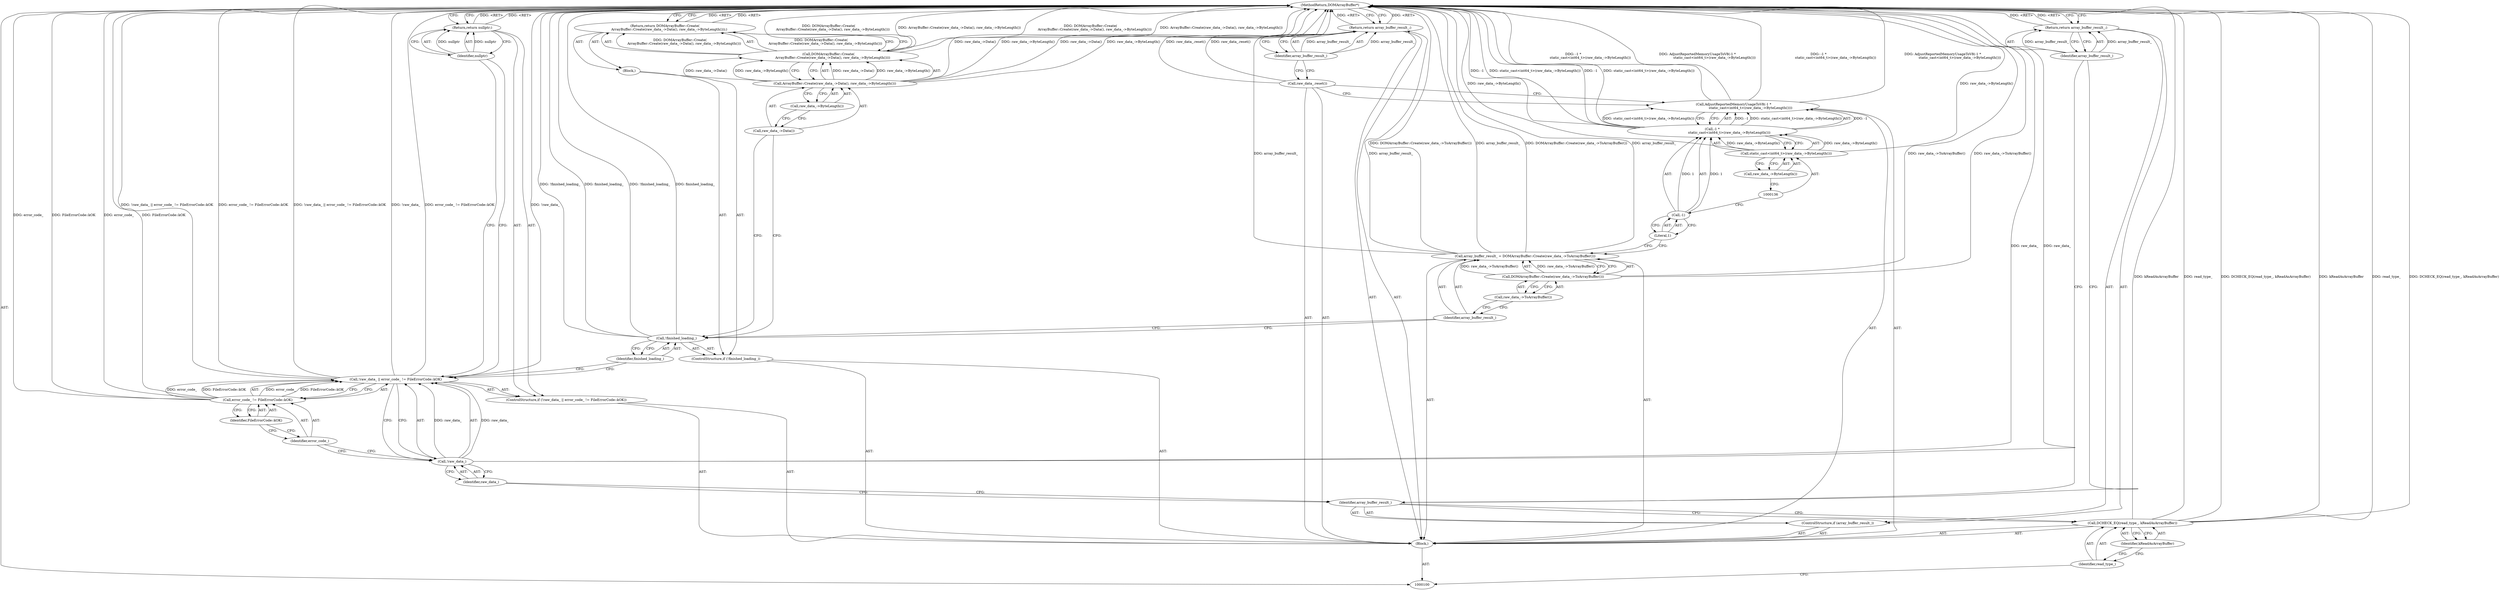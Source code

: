 digraph "0_Chrome_ba9748e78ec7e9c0d594e7edf7b2c07ea2a90449" {
"1000141" [label="(MethodReturn,DOMArrayBuffer*)"];
"1000101" [label="(Block,)"];
"1000123" [label="(Call,DOMArrayBuffer::Create(\n        ArrayBuffer::Create(raw_data_->Data(), raw_data_->ByteLength())))"];
"1000122" [label="(Return,return DOMArrayBuffer::Create(\n        ArrayBuffer::Create(raw_data_->Data(), raw_data_->ByteLength()));)"];
"1000125" [label="(Call,raw_data_->Data())"];
"1000126" [label="(Call,raw_data_->ByteLength())"];
"1000124" [label="(Call,ArrayBuffer::Create(raw_data_->Data(), raw_data_->ByteLength()))"];
"1000127" [label="(Call,array_buffer_result_ = DOMArrayBuffer::Create(raw_data_->ToArrayBuffer()))"];
"1000128" [label="(Identifier,array_buffer_result_)"];
"1000129" [label="(Call,DOMArrayBuffer::Create(raw_data_->ToArrayBuffer()))"];
"1000130" [label="(Call,raw_data_->ToArrayBuffer())"];
"1000131" [label="(Call,AdjustReportedMemoryUsageToV8(-1 *\n                                static_cast<int64_t>(raw_data_->ByteLength())))"];
"1000132" [label="(Call,-1 *\n                                static_cast<int64_t>(raw_data_->ByteLength()))"];
"1000133" [label="(Call,-1)"];
"1000134" [label="(Literal,1)"];
"1000135" [label="(Call,static_cast<int64_t>(raw_data_->ByteLength()))"];
"1000137" [label="(Call,raw_data_->ByteLength())"];
"1000138" [label="(Call,raw_data_.reset())"];
"1000139" [label="(Return,return array_buffer_result_;)"];
"1000140" [label="(Identifier,array_buffer_result_)"];
"1000103" [label="(Identifier,read_type_)"];
"1000102" [label="(Call,DCHECK_EQ(read_type_, kReadAsArrayBuffer))"];
"1000104" [label="(Identifier,kReadAsArrayBuffer)"];
"1000105" [label="(ControlStructure,if (array_buffer_result_))"];
"1000106" [label="(Identifier,array_buffer_result_)"];
"1000108" [label="(Identifier,array_buffer_result_)"];
"1000107" [label="(Return,return array_buffer_result_;)"];
"1000113" [label="(Call,error_code_ != FileErrorCode::kOK)"];
"1000114" [label="(Identifier,error_code_)"];
"1000109" [label="(ControlStructure,if (!raw_data_ || error_code_ != FileErrorCode::kOK))"];
"1000115" [label="(Identifier,FileErrorCode::kOK)"];
"1000110" [label="(Call,!raw_data_ || error_code_ != FileErrorCode::kOK)"];
"1000111" [label="(Call,!raw_data_)"];
"1000112" [label="(Identifier,raw_data_)"];
"1000117" [label="(Identifier,nullptr)"];
"1000116" [label="(Return,return nullptr;)"];
"1000118" [label="(ControlStructure,if (!finished_loading_))"];
"1000121" [label="(Block,)"];
"1000119" [label="(Call,!finished_loading_)"];
"1000120" [label="(Identifier,finished_loading_)"];
"1000141" -> "1000100"  [label="AST: "];
"1000141" -> "1000107"  [label="CFG: "];
"1000141" -> "1000116"  [label="CFG: "];
"1000141" -> "1000122"  [label="CFG: "];
"1000141" -> "1000139"  [label="CFG: "];
"1000122" -> "1000141"  [label="DDG: <RET>"];
"1000139" -> "1000141"  [label="DDG: <RET>"];
"1000116" -> "1000141"  [label="DDG: <RET>"];
"1000124" -> "1000141"  [label="DDG: raw_data_->Data()"];
"1000124" -> "1000141"  [label="DDG: raw_data_->ByteLength()"];
"1000102" -> "1000141"  [label="DDG: kReadAsArrayBuffer"];
"1000102" -> "1000141"  [label="DDG: read_type_"];
"1000102" -> "1000141"  [label="DDG: DCHECK_EQ(read_type_, kReadAsArrayBuffer)"];
"1000113" -> "1000141"  [label="DDG: error_code_"];
"1000113" -> "1000141"  [label="DDG: FileErrorCode::kOK"];
"1000119" -> "1000141"  [label="DDG: !finished_loading_"];
"1000119" -> "1000141"  [label="DDG: finished_loading_"];
"1000110" -> "1000141"  [label="DDG: !raw_data_"];
"1000110" -> "1000141"  [label="DDG: error_code_ != FileErrorCode::kOK"];
"1000110" -> "1000141"  [label="DDG: !raw_data_ || error_code_ != FileErrorCode::kOK"];
"1000135" -> "1000141"  [label="DDG: raw_data_->ByteLength()"];
"1000129" -> "1000141"  [label="DDG: raw_data_->ToArrayBuffer()"];
"1000123" -> "1000141"  [label="DDG: DOMArrayBuffer::Create(\n        ArrayBuffer::Create(raw_data_->Data(), raw_data_->ByteLength()))"];
"1000123" -> "1000141"  [label="DDG: ArrayBuffer::Create(raw_data_->Data(), raw_data_->ByteLength())"];
"1000131" -> "1000141"  [label="DDG: -1 *\n                                static_cast<int64_t>(raw_data_->ByteLength())"];
"1000131" -> "1000141"  [label="DDG: AdjustReportedMemoryUsageToV8(-1 *\n                                static_cast<int64_t>(raw_data_->ByteLength()))"];
"1000127" -> "1000141"  [label="DDG: DOMArrayBuffer::Create(raw_data_->ToArrayBuffer())"];
"1000127" -> "1000141"  [label="DDG: array_buffer_result_"];
"1000132" -> "1000141"  [label="DDG: -1"];
"1000132" -> "1000141"  [label="DDG: static_cast<int64_t>(raw_data_->ByteLength())"];
"1000111" -> "1000141"  [label="DDG: raw_data_"];
"1000138" -> "1000141"  [label="DDG: raw_data_.reset()"];
"1000107" -> "1000141"  [label="DDG: <RET>"];
"1000101" -> "1000100"  [label="AST: "];
"1000102" -> "1000101"  [label="AST: "];
"1000105" -> "1000101"  [label="AST: "];
"1000109" -> "1000101"  [label="AST: "];
"1000118" -> "1000101"  [label="AST: "];
"1000127" -> "1000101"  [label="AST: "];
"1000131" -> "1000101"  [label="AST: "];
"1000138" -> "1000101"  [label="AST: "];
"1000139" -> "1000101"  [label="AST: "];
"1000123" -> "1000122"  [label="AST: "];
"1000123" -> "1000124"  [label="CFG: "];
"1000124" -> "1000123"  [label="AST: "];
"1000122" -> "1000123"  [label="CFG: "];
"1000123" -> "1000141"  [label="DDG: DOMArrayBuffer::Create(\n        ArrayBuffer::Create(raw_data_->Data(), raw_data_->ByteLength()))"];
"1000123" -> "1000141"  [label="DDG: ArrayBuffer::Create(raw_data_->Data(), raw_data_->ByteLength())"];
"1000123" -> "1000122"  [label="DDG: DOMArrayBuffer::Create(\n        ArrayBuffer::Create(raw_data_->Data(), raw_data_->ByteLength()))"];
"1000124" -> "1000123"  [label="DDG: raw_data_->Data()"];
"1000124" -> "1000123"  [label="DDG: raw_data_->ByteLength()"];
"1000122" -> "1000121"  [label="AST: "];
"1000122" -> "1000123"  [label="CFG: "];
"1000123" -> "1000122"  [label="AST: "];
"1000141" -> "1000122"  [label="CFG: "];
"1000122" -> "1000141"  [label="DDG: <RET>"];
"1000123" -> "1000122"  [label="DDG: DOMArrayBuffer::Create(\n        ArrayBuffer::Create(raw_data_->Data(), raw_data_->ByteLength()))"];
"1000125" -> "1000124"  [label="AST: "];
"1000125" -> "1000119"  [label="CFG: "];
"1000126" -> "1000125"  [label="CFG: "];
"1000126" -> "1000124"  [label="AST: "];
"1000126" -> "1000125"  [label="CFG: "];
"1000124" -> "1000126"  [label="CFG: "];
"1000124" -> "1000123"  [label="AST: "];
"1000124" -> "1000126"  [label="CFG: "];
"1000125" -> "1000124"  [label="AST: "];
"1000126" -> "1000124"  [label="AST: "];
"1000123" -> "1000124"  [label="CFG: "];
"1000124" -> "1000141"  [label="DDG: raw_data_->Data()"];
"1000124" -> "1000141"  [label="DDG: raw_data_->ByteLength()"];
"1000124" -> "1000123"  [label="DDG: raw_data_->Data()"];
"1000124" -> "1000123"  [label="DDG: raw_data_->ByteLength()"];
"1000127" -> "1000101"  [label="AST: "];
"1000127" -> "1000129"  [label="CFG: "];
"1000128" -> "1000127"  [label="AST: "];
"1000129" -> "1000127"  [label="AST: "];
"1000134" -> "1000127"  [label="CFG: "];
"1000127" -> "1000141"  [label="DDG: DOMArrayBuffer::Create(raw_data_->ToArrayBuffer())"];
"1000127" -> "1000141"  [label="DDG: array_buffer_result_"];
"1000129" -> "1000127"  [label="DDG: raw_data_->ToArrayBuffer()"];
"1000127" -> "1000139"  [label="DDG: array_buffer_result_"];
"1000128" -> "1000127"  [label="AST: "];
"1000128" -> "1000119"  [label="CFG: "];
"1000130" -> "1000128"  [label="CFG: "];
"1000129" -> "1000127"  [label="AST: "];
"1000129" -> "1000130"  [label="CFG: "];
"1000130" -> "1000129"  [label="AST: "];
"1000127" -> "1000129"  [label="CFG: "];
"1000129" -> "1000141"  [label="DDG: raw_data_->ToArrayBuffer()"];
"1000129" -> "1000127"  [label="DDG: raw_data_->ToArrayBuffer()"];
"1000130" -> "1000129"  [label="AST: "];
"1000130" -> "1000128"  [label="CFG: "];
"1000129" -> "1000130"  [label="CFG: "];
"1000131" -> "1000101"  [label="AST: "];
"1000131" -> "1000132"  [label="CFG: "];
"1000132" -> "1000131"  [label="AST: "];
"1000138" -> "1000131"  [label="CFG: "];
"1000131" -> "1000141"  [label="DDG: -1 *\n                                static_cast<int64_t>(raw_data_->ByteLength())"];
"1000131" -> "1000141"  [label="DDG: AdjustReportedMemoryUsageToV8(-1 *\n                                static_cast<int64_t>(raw_data_->ByteLength()))"];
"1000132" -> "1000131"  [label="DDG: -1"];
"1000132" -> "1000131"  [label="DDG: static_cast<int64_t>(raw_data_->ByteLength())"];
"1000132" -> "1000131"  [label="AST: "];
"1000132" -> "1000135"  [label="CFG: "];
"1000133" -> "1000132"  [label="AST: "];
"1000135" -> "1000132"  [label="AST: "];
"1000131" -> "1000132"  [label="CFG: "];
"1000132" -> "1000141"  [label="DDG: -1"];
"1000132" -> "1000141"  [label="DDG: static_cast<int64_t>(raw_data_->ByteLength())"];
"1000132" -> "1000131"  [label="DDG: -1"];
"1000132" -> "1000131"  [label="DDG: static_cast<int64_t>(raw_data_->ByteLength())"];
"1000133" -> "1000132"  [label="DDG: 1"];
"1000135" -> "1000132"  [label="DDG: raw_data_->ByteLength()"];
"1000133" -> "1000132"  [label="AST: "];
"1000133" -> "1000134"  [label="CFG: "];
"1000134" -> "1000133"  [label="AST: "];
"1000136" -> "1000133"  [label="CFG: "];
"1000133" -> "1000132"  [label="DDG: 1"];
"1000134" -> "1000133"  [label="AST: "];
"1000134" -> "1000127"  [label="CFG: "];
"1000133" -> "1000134"  [label="CFG: "];
"1000135" -> "1000132"  [label="AST: "];
"1000135" -> "1000137"  [label="CFG: "];
"1000136" -> "1000135"  [label="AST: "];
"1000137" -> "1000135"  [label="AST: "];
"1000132" -> "1000135"  [label="CFG: "];
"1000135" -> "1000141"  [label="DDG: raw_data_->ByteLength()"];
"1000135" -> "1000132"  [label="DDG: raw_data_->ByteLength()"];
"1000137" -> "1000135"  [label="AST: "];
"1000137" -> "1000136"  [label="CFG: "];
"1000135" -> "1000137"  [label="CFG: "];
"1000138" -> "1000101"  [label="AST: "];
"1000138" -> "1000131"  [label="CFG: "];
"1000140" -> "1000138"  [label="CFG: "];
"1000138" -> "1000141"  [label="DDG: raw_data_.reset()"];
"1000139" -> "1000101"  [label="AST: "];
"1000139" -> "1000140"  [label="CFG: "];
"1000140" -> "1000139"  [label="AST: "];
"1000141" -> "1000139"  [label="CFG: "];
"1000139" -> "1000141"  [label="DDG: <RET>"];
"1000140" -> "1000139"  [label="DDG: array_buffer_result_"];
"1000127" -> "1000139"  [label="DDG: array_buffer_result_"];
"1000140" -> "1000139"  [label="AST: "];
"1000140" -> "1000138"  [label="CFG: "];
"1000139" -> "1000140"  [label="CFG: "];
"1000140" -> "1000139"  [label="DDG: array_buffer_result_"];
"1000103" -> "1000102"  [label="AST: "];
"1000103" -> "1000100"  [label="CFG: "];
"1000104" -> "1000103"  [label="CFG: "];
"1000102" -> "1000101"  [label="AST: "];
"1000102" -> "1000104"  [label="CFG: "];
"1000103" -> "1000102"  [label="AST: "];
"1000104" -> "1000102"  [label="AST: "];
"1000106" -> "1000102"  [label="CFG: "];
"1000102" -> "1000141"  [label="DDG: kReadAsArrayBuffer"];
"1000102" -> "1000141"  [label="DDG: read_type_"];
"1000102" -> "1000141"  [label="DDG: DCHECK_EQ(read_type_, kReadAsArrayBuffer)"];
"1000104" -> "1000102"  [label="AST: "];
"1000104" -> "1000103"  [label="CFG: "];
"1000102" -> "1000104"  [label="CFG: "];
"1000105" -> "1000101"  [label="AST: "];
"1000106" -> "1000105"  [label="AST: "];
"1000107" -> "1000105"  [label="AST: "];
"1000106" -> "1000105"  [label="AST: "];
"1000106" -> "1000102"  [label="CFG: "];
"1000108" -> "1000106"  [label="CFG: "];
"1000112" -> "1000106"  [label="CFG: "];
"1000108" -> "1000107"  [label="AST: "];
"1000108" -> "1000106"  [label="CFG: "];
"1000107" -> "1000108"  [label="CFG: "];
"1000108" -> "1000107"  [label="DDG: array_buffer_result_"];
"1000107" -> "1000105"  [label="AST: "];
"1000107" -> "1000108"  [label="CFG: "];
"1000108" -> "1000107"  [label="AST: "];
"1000141" -> "1000107"  [label="CFG: "];
"1000107" -> "1000141"  [label="DDG: <RET>"];
"1000108" -> "1000107"  [label="DDG: array_buffer_result_"];
"1000113" -> "1000110"  [label="AST: "];
"1000113" -> "1000115"  [label="CFG: "];
"1000114" -> "1000113"  [label="AST: "];
"1000115" -> "1000113"  [label="AST: "];
"1000110" -> "1000113"  [label="CFG: "];
"1000113" -> "1000141"  [label="DDG: error_code_"];
"1000113" -> "1000141"  [label="DDG: FileErrorCode::kOK"];
"1000113" -> "1000110"  [label="DDG: error_code_"];
"1000113" -> "1000110"  [label="DDG: FileErrorCode::kOK"];
"1000114" -> "1000113"  [label="AST: "];
"1000114" -> "1000111"  [label="CFG: "];
"1000115" -> "1000114"  [label="CFG: "];
"1000109" -> "1000101"  [label="AST: "];
"1000110" -> "1000109"  [label="AST: "];
"1000116" -> "1000109"  [label="AST: "];
"1000115" -> "1000113"  [label="AST: "];
"1000115" -> "1000114"  [label="CFG: "];
"1000113" -> "1000115"  [label="CFG: "];
"1000110" -> "1000109"  [label="AST: "];
"1000110" -> "1000111"  [label="CFG: "];
"1000110" -> "1000113"  [label="CFG: "];
"1000111" -> "1000110"  [label="AST: "];
"1000113" -> "1000110"  [label="AST: "];
"1000117" -> "1000110"  [label="CFG: "];
"1000120" -> "1000110"  [label="CFG: "];
"1000110" -> "1000141"  [label="DDG: !raw_data_"];
"1000110" -> "1000141"  [label="DDG: error_code_ != FileErrorCode::kOK"];
"1000110" -> "1000141"  [label="DDG: !raw_data_ || error_code_ != FileErrorCode::kOK"];
"1000111" -> "1000110"  [label="DDG: raw_data_"];
"1000113" -> "1000110"  [label="DDG: error_code_"];
"1000113" -> "1000110"  [label="DDG: FileErrorCode::kOK"];
"1000111" -> "1000110"  [label="AST: "];
"1000111" -> "1000112"  [label="CFG: "];
"1000112" -> "1000111"  [label="AST: "];
"1000114" -> "1000111"  [label="CFG: "];
"1000110" -> "1000111"  [label="CFG: "];
"1000111" -> "1000141"  [label="DDG: raw_data_"];
"1000111" -> "1000110"  [label="DDG: raw_data_"];
"1000112" -> "1000111"  [label="AST: "];
"1000112" -> "1000106"  [label="CFG: "];
"1000111" -> "1000112"  [label="CFG: "];
"1000117" -> "1000116"  [label="AST: "];
"1000117" -> "1000110"  [label="CFG: "];
"1000116" -> "1000117"  [label="CFG: "];
"1000117" -> "1000116"  [label="DDG: nullptr"];
"1000116" -> "1000109"  [label="AST: "];
"1000116" -> "1000117"  [label="CFG: "];
"1000117" -> "1000116"  [label="AST: "];
"1000141" -> "1000116"  [label="CFG: "];
"1000116" -> "1000141"  [label="DDG: <RET>"];
"1000117" -> "1000116"  [label="DDG: nullptr"];
"1000118" -> "1000101"  [label="AST: "];
"1000119" -> "1000118"  [label="AST: "];
"1000121" -> "1000118"  [label="AST: "];
"1000121" -> "1000118"  [label="AST: "];
"1000122" -> "1000121"  [label="AST: "];
"1000119" -> "1000118"  [label="AST: "];
"1000119" -> "1000120"  [label="CFG: "];
"1000120" -> "1000119"  [label="AST: "];
"1000125" -> "1000119"  [label="CFG: "];
"1000128" -> "1000119"  [label="CFG: "];
"1000119" -> "1000141"  [label="DDG: !finished_loading_"];
"1000119" -> "1000141"  [label="DDG: finished_loading_"];
"1000120" -> "1000119"  [label="AST: "];
"1000120" -> "1000110"  [label="CFG: "];
"1000119" -> "1000120"  [label="CFG: "];
}
